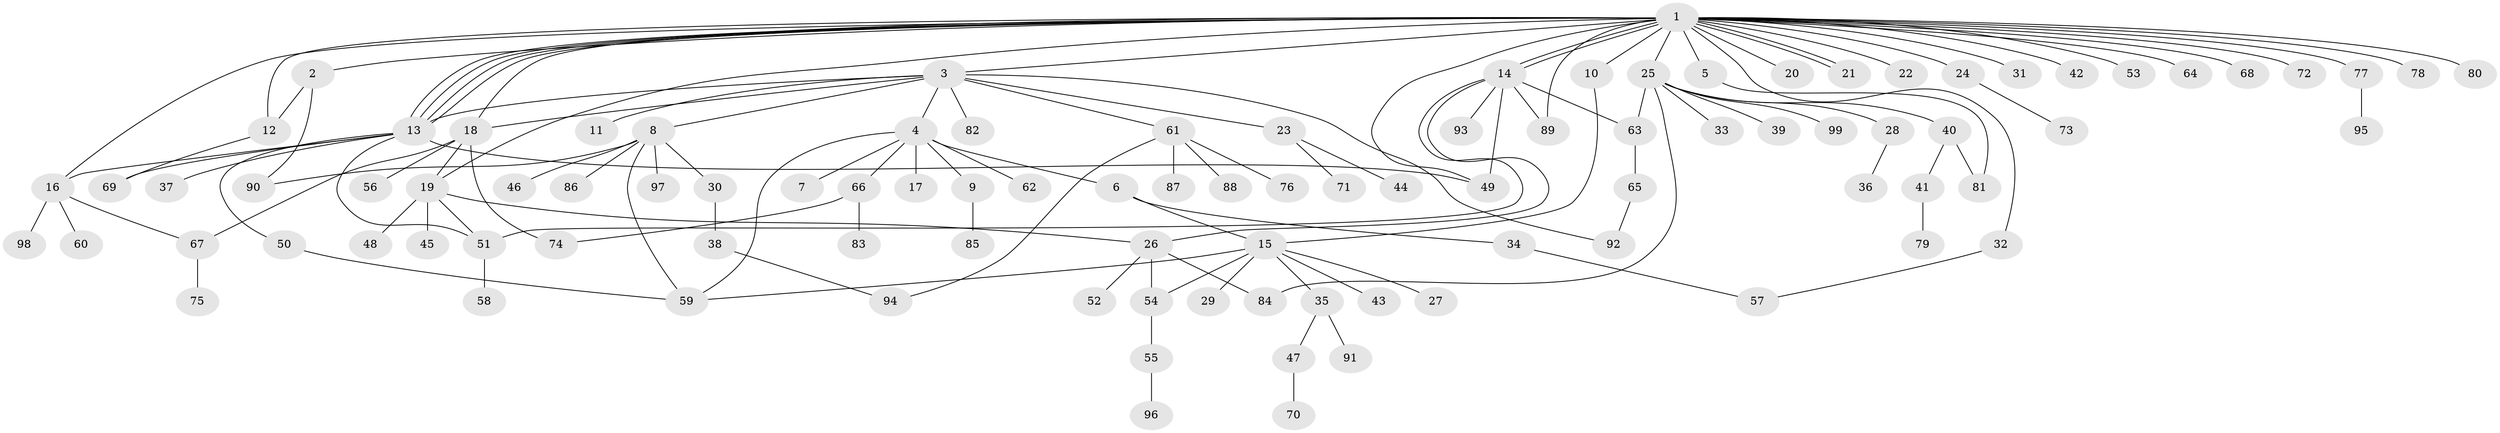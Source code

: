 // coarse degree distribution, {35: 0.0136986301369863, 3: 0.0547945205479452, 7: 0.0273972602739726, 2: 0.273972602739726, 1: 0.5068493150684932, 6: 0.0136986301369863, 10: 0.0136986301369863, 9: 0.0273972602739726, 4: 0.0547945205479452, 8: 0.0136986301369863}
// Generated by graph-tools (version 1.1) at 2025/51/02/27/25 19:51:59]
// undirected, 99 vertices, 129 edges
graph export_dot {
graph [start="1"]
  node [color=gray90,style=filled];
  1;
  2;
  3;
  4;
  5;
  6;
  7;
  8;
  9;
  10;
  11;
  12;
  13;
  14;
  15;
  16;
  17;
  18;
  19;
  20;
  21;
  22;
  23;
  24;
  25;
  26;
  27;
  28;
  29;
  30;
  31;
  32;
  33;
  34;
  35;
  36;
  37;
  38;
  39;
  40;
  41;
  42;
  43;
  44;
  45;
  46;
  47;
  48;
  49;
  50;
  51;
  52;
  53;
  54;
  55;
  56;
  57;
  58;
  59;
  60;
  61;
  62;
  63;
  64;
  65;
  66;
  67;
  68;
  69;
  70;
  71;
  72;
  73;
  74;
  75;
  76;
  77;
  78;
  79;
  80;
  81;
  82;
  83;
  84;
  85;
  86;
  87;
  88;
  89;
  90;
  91;
  92;
  93;
  94;
  95;
  96;
  97;
  98;
  99;
  1 -- 2;
  1 -- 3;
  1 -- 5;
  1 -- 10;
  1 -- 12;
  1 -- 13;
  1 -- 13;
  1 -- 13;
  1 -- 13;
  1 -- 14;
  1 -- 14;
  1 -- 16;
  1 -- 18;
  1 -- 19;
  1 -- 20;
  1 -- 21;
  1 -- 21;
  1 -- 22;
  1 -- 24;
  1 -- 25;
  1 -- 31;
  1 -- 32;
  1 -- 42;
  1 -- 49;
  1 -- 53;
  1 -- 64;
  1 -- 68;
  1 -- 72;
  1 -- 77;
  1 -- 78;
  1 -- 80;
  1 -- 89;
  2 -- 12;
  2 -- 90;
  3 -- 4;
  3 -- 8;
  3 -- 11;
  3 -- 13;
  3 -- 18;
  3 -- 23;
  3 -- 61;
  3 -- 82;
  3 -- 92;
  4 -- 6;
  4 -- 7;
  4 -- 9;
  4 -- 17;
  4 -- 59;
  4 -- 62;
  4 -- 66;
  5 -- 81;
  6 -- 15;
  6 -- 34;
  8 -- 30;
  8 -- 46;
  8 -- 59;
  8 -- 86;
  8 -- 90;
  8 -- 97;
  9 -- 85;
  10 -- 15;
  12 -- 69;
  13 -- 16;
  13 -- 37;
  13 -- 49;
  13 -- 50;
  13 -- 51;
  13 -- 69;
  14 -- 26;
  14 -- 49;
  14 -- 51;
  14 -- 63;
  14 -- 89;
  14 -- 93;
  15 -- 27;
  15 -- 29;
  15 -- 35;
  15 -- 43;
  15 -- 54;
  15 -- 59;
  16 -- 60;
  16 -- 67;
  16 -- 98;
  18 -- 19;
  18 -- 56;
  18 -- 67;
  18 -- 74;
  19 -- 26;
  19 -- 45;
  19 -- 48;
  19 -- 51;
  23 -- 44;
  23 -- 71;
  24 -- 73;
  25 -- 28;
  25 -- 33;
  25 -- 39;
  25 -- 40;
  25 -- 63;
  25 -- 84;
  25 -- 99;
  26 -- 52;
  26 -- 54;
  26 -- 84;
  28 -- 36;
  30 -- 38;
  32 -- 57;
  34 -- 57;
  35 -- 47;
  35 -- 91;
  38 -- 94;
  40 -- 41;
  40 -- 81;
  41 -- 79;
  47 -- 70;
  50 -- 59;
  51 -- 58;
  54 -- 55;
  55 -- 96;
  61 -- 76;
  61 -- 87;
  61 -- 88;
  61 -- 94;
  63 -- 65;
  65 -- 92;
  66 -- 74;
  66 -- 83;
  67 -- 75;
  77 -- 95;
}
